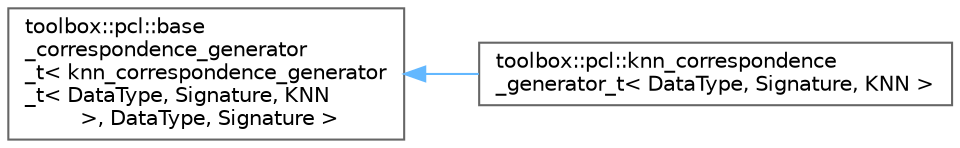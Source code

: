 digraph "Graphical Class Hierarchy"
{
 // LATEX_PDF_SIZE
  bgcolor="transparent";
  edge [fontname=Helvetica,fontsize=10,labelfontname=Helvetica,labelfontsize=10];
  node [fontname=Helvetica,fontsize=10,shape=box,height=0.2,width=0.4];
  rankdir="LR";
  Node0 [id="Node000000",label="toolbox::pcl::base\l_correspondence_generator\l_t\< knn_correspondence_generator\l_t\< DataType, Signature, KNN\l \>, DataType, Signature \>",height=0.2,width=0.4,color="grey40", fillcolor="white", style="filled",URL="$classtoolbox_1_1pcl_1_1base__correspondence__generator__t.html",tooltip=" "];
  Node0 -> Node1 [id="edge90_Node000000_Node000001",dir="back",color="steelblue1",style="solid",tooltip=" "];
  Node1 [id="Node000001",label="toolbox::pcl::knn_correspondence\l_generator_t\< DataType, Signature, KNN \>",height=0.2,width=0.4,color="grey40", fillcolor="white", style="filled",URL="$classtoolbox_1_1pcl_1_1knn__correspondence__generator__t.html",tooltip="基于KNN的对应点生成器 / KNN-based correspondence generator"];
}
